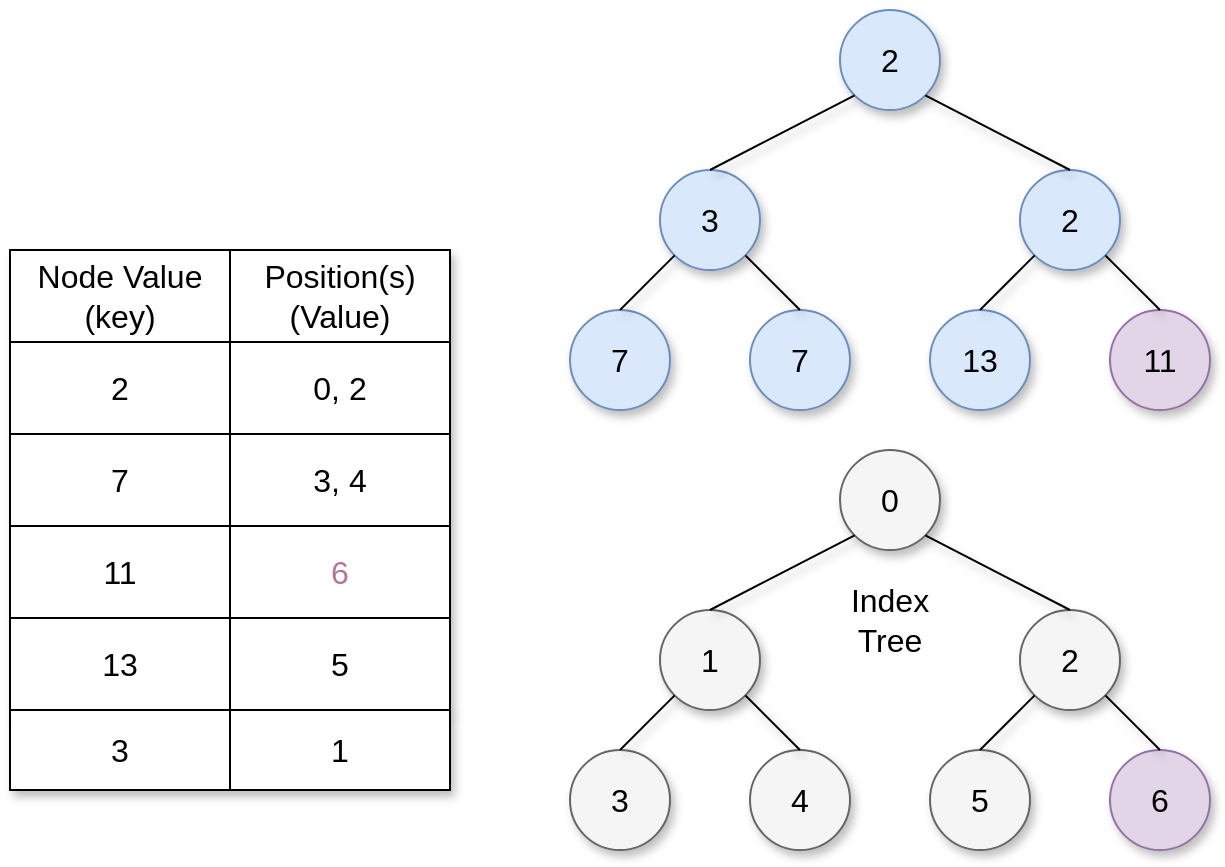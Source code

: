 <mxfile version="13.3.9" type="device"><diagram id="HnkrbffRcrG1nEDlBsZC" name="Página-1"><mxGraphModel dx="1753" dy="853" grid="1" gridSize="10" guides="1" tooltips="1" connect="1" arrows="1" fold="1" page="1" pageScale="1" pageWidth="850" pageHeight="1100" math="0" shadow="0"><root><mxCell id="0"/><mxCell id="1" parent="0"/><mxCell id="TWuZZA1x2KCaXhXGqfyx-1" value="" style="shape=table;html=1;whiteSpace=wrap;startSize=0;container=1;collapsible=0;childLayout=tableLayout;fontSize=16;shadow=1;sketch=0;" parent="1" vertex="1"><mxGeometry x="40" y="320" width="220" height="230" as="geometry"/></mxCell><mxCell id="TWuZZA1x2KCaXhXGqfyx-2" value="" style="shape=partialRectangle;html=1;whiteSpace=wrap;collapsible=0;dropTarget=0;pointerEvents=0;fillColor=none;top=0;left=0;bottom=0;right=0;points=[[0,0.5],[1,0.5]];portConstraint=eastwest;fontSize=16;shadow=1;sketch=0;" parent="TWuZZA1x2KCaXhXGqfyx-1" vertex="1"><mxGeometry width="220" height="46" as="geometry"/></mxCell><mxCell id="TWuZZA1x2KCaXhXGqfyx-3" value="Node Value&lt;br style=&quot;font-size: 16px;&quot;&gt;(key)" style="shape=partialRectangle;html=1;whiteSpace=wrap;connectable=0;overflow=hidden;fillColor=none;top=0;left=0;bottom=0;right=0;fontSize=16;shadow=1;sketch=0;" parent="TWuZZA1x2KCaXhXGqfyx-2" vertex="1"><mxGeometry width="110" height="46" as="geometry"/></mxCell><mxCell id="TWuZZA1x2KCaXhXGqfyx-4" value="Position(s)&lt;br style=&quot;font-size: 16px;&quot;&gt;(Value)" style="shape=partialRectangle;html=1;whiteSpace=wrap;connectable=0;overflow=hidden;fillColor=none;top=0;left=0;bottom=0;right=0;fontSize=16;shadow=1;sketch=0;" parent="TWuZZA1x2KCaXhXGqfyx-2" vertex="1"><mxGeometry x="110" width="110" height="46" as="geometry"/></mxCell><mxCell id="TWuZZA1x2KCaXhXGqfyx-5" value="" style="shape=partialRectangle;html=1;whiteSpace=wrap;collapsible=0;dropTarget=0;pointerEvents=0;fillColor=none;top=0;left=0;bottom=0;right=0;points=[[0,0.5],[1,0.5]];portConstraint=eastwest;fontSize=16;shadow=1;sketch=0;" parent="TWuZZA1x2KCaXhXGqfyx-1" vertex="1"><mxGeometry y="46" width="220" height="46" as="geometry"/></mxCell><mxCell id="TWuZZA1x2KCaXhXGqfyx-6" value="2" style="shape=partialRectangle;html=1;whiteSpace=wrap;connectable=0;overflow=hidden;fillColor=none;top=0;left=0;bottom=0;right=0;fontSize=16;shadow=1;sketch=0;" parent="TWuZZA1x2KCaXhXGqfyx-5" vertex="1"><mxGeometry width="110" height="46" as="geometry"/></mxCell><mxCell id="TWuZZA1x2KCaXhXGqfyx-7" value="0, 2" style="shape=partialRectangle;html=1;whiteSpace=wrap;connectable=0;overflow=hidden;fillColor=none;top=0;left=0;bottom=0;right=0;fontSize=16;shadow=1;sketch=0;" parent="TWuZZA1x2KCaXhXGqfyx-5" vertex="1"><mxGeometry x="110" width="110" height="46" as="geometry"/></mxCell><mxCell id="TWuZZA1x2KCaXhXGqfyx-8" value="" style="shape=partialRectangle;html=1;whiteSpace=wrap;collapsible=0;dropTarget=0;pointerEvents=0;fillColor=none;top=0;left=0;bottom=0;right=0;points=[[0,0.5],[1,0.5]];portConstraint=eastwest;fontSize=16;shadow=1;sketch=0;" parent="TWuZZA1x2KCaXhXGqfyx-1" vertex="1"><mxGeometry y="92" width="220" height="46" as="geometry"/></mxCell><mxCell id="TWuZZA1x2KCaXhXGqfyx-9" value="7" style="shape=partialRectangle;html=1;whiteSpace=wrap;connectable=0;overflow=hidden;fillColor=none;top=0;left=0;bottom=0;right=0;fontSize=16;shadow=1;sketch=0;" parent="TWuZZA1x2KCaXhXGqfyx-8" vertex="1"><mxGeometry width="110" height="46" as="geometry"/></mxCell><mxCell id="TWuZZA1x2KCaXhXGqfyx-10" value="3, 4" style="shape=partialRectangle;html=1;whiteSpace=wrap;connectable=0;overflow=hidden;fillColor=none;top=0;left=0;bottom=0;right=0;fontSize=16;shadow=1;sketch=0;" parent="TWuZZA1x2KCaXhXGqfyx-8" vertex="1"><mxGeometry x="110" width="110" height="46" as="geometry"/></mxCell><mxCell id="TWuZZA1x2KCaXhXGqfyx-11" value="" style="shape=partialRectangle;html=1;whiteSpace=wrap;collapsible=0;dropTarget=0;pointerEvents=0;fillColor=none;top=0;left=0;bottom=0;right=0;points=[[0,0.5],[1,0.5]];portConstraint=eastwest;fontSize=16;shadow=1;sketch=0;" parent="TWuZZA1x2KCaXhXGqfyx-1" vertex="1"><mxGeometry y="138" width="220" height="46" as="geometry"/></mxCell><mxCell id="TWuZZA1x2KCaXhXGqfyx-12" value="11" style="shape=partialRectangle;html=1;whiteSpace=wrap;connectable=0;overflow=hidden;fillColor=none;top=0;left=0;bottom=0;right=0;fontSize=16;shadow=1;sketch=0;" parent="TWuZZA1x2KCaXhXGqfyx-11" vertex="1"><mxGeometry width="110" height="46" as="geometry"/></mxCell><mxCell id="TWuZZA1x2KCaXhXGqfyx-13" value="&lt;font color=&quot;#b5739d&quot;&gt;6&lt;/font&gt;" style="shape=partialRectangle;html=1;whiteSpace=wrap;connectable=0;overflow=hidden;fillColor=none;top=0;left=0;bottom=0;right=0;fontSize=16;shadow=1;sketch=0;" parent="TWuZZA1x2KCaXhXGqfyx-11" vertex="1"><mxGeometry x="110" width="110" height="46" as="geometry"/></mxCell><mxCell id="TWuZZA1x2KCaXhXGqfyx-14" value="" style="shape=partialRectangle;html=1;whiteSpace=wrap;collapsible=0;dropTarget=0;pointerEvents=0;fillColor=none;top=0;left=0;bottom=0;right=0;points=[[0,0.5],[1,0.5]];portConstraint=eastwest;fontSize=16;shadow=1;sketch=0;" parent="TWuZZA1x2KCaXhXGqfyx-1" vertex="1"><mxGeometry y="184" width="220" height="46" as="geometry"/></mxCell><mxCell id="TWuZZA1x2KCaXhXGqfyx-15" value="13" style="shape=partialRectangle;html=1;whiteSpace=wrap;connectable=0;overflow=hidden;fillColor=none;top=0;left=0;bottom=0;right=0;fontSize=16;shadow=1;sketch=0;" parent="TWuZZA1x2KCaXhXGqfyx-14" vertex="1"><mxGeometry width="110" height="46" as="geometry"/></mxCell><mxCell id="TWuZZA1x2KCaXhXGqfyx-16" value="5" style="shape=partialRectangle;html=1;whiteSpace=wrap;connectable=0;overflow=hidden;fillColor=none;top=0;left=0;bottom=0;right=0;fontSize=16;shadow=1;sketch=0;" parent="TWuZZA1x2KCaXhXGqfyx-14" vertex="1"><mxGeometry x="110" width="110" height="46" as="geometry"/></mxCell><mxCell id="TWuZZA1x2KCaXhXGqfyx-17" value="" style="ellipse;whiteSpace=wrap;html=1;aspect=fixed;fontSize=16;fillColor=#dae8fc;strokeColor=#6c8ebf;shadow=1;sketch=0;" parent="1" vertex="1"><mxGeometry x="455" y="200" width="50" height="50" as="geometry"/></mxCell><mxCell id="TWuZZA1x2KCaXhXGqfyx-18" value="2" style="text;html=1;align=center;verticalAlign=middle;whiteSpace=wrap;rounded=0;fontSize=16;shadow=1;sketch=0;" parent="1" vertex="1"><mxGeometry x="460" y="215" width="40" height="20" as="geometry"/></mxCell><mxCell id="TWuZZA1x2KCaXhXGqfyx-19" value="" style="ellipse;whiteSpace=wrap;html=1;aspect=fixed;fontSize=16;fillColor=#dae8fc;strokeColor=#6c8ebf;shadow=1;sketch=0;" parent="1" vertex="1"><mxGeometry x="365" y="280" width="50" height="50" as="geometry"/></mxCell><mxCell id="TWuZZA1x2KCaXhXGqfyx-20" value="3" style="text;html=1;align=center;verticalAlign=middle;whiteSpace=wrap;rounded=0;fontSize=16;shadow=1;sketch=0;" parent="1" vertex="1"><mxGeometry x="370" y="295" width="40" height="20" as="geometry"/></mxCell><mxCell id="TWuZZA1x2KCaXhXGqfyx-21" value="" style="ellipse;whiteSpace=wrap;html=1;aspect=fixed;fontSize=16;fillColor=#dae8fc;strokeColor=#6c8ebf;shadow=1;sketch=0;" parent="1" vertex="1"><mxGeometry x="410" y="350" width="50" height="50" as="geometry"/></mxCell><mxCell id="TWuZZA1x2KCaXhXGqfyx-22" value="7" style="text;html=1;align=center;verticalAlign=middle;whiteSpace=wrap;rounded=0;fontSize=16;shadow=1;sketch=0;" parent="1" vertex="1"><mxGeometry x="415" y="365" width="40" height="20" as="geometry"/></mxCell><mxCell id="TWuZZA1x2KCaXhXGqfyx-23" value="" style="ellipse;whiteSpace=wrap;html=1;aspect=fixed;fontSize=16;fillColor=#dae8fc;strokeColor=#6c8ebf;shadow=1;sketch=0;" parent="1" vertex="1"><mxGeometry x="320" y="350" width="50" height="50" as="geometry"/></mxCell><mxCell id="TWuZZA1x2KCaXhXGqfyx-24" value="7" style="text;html=1;align=center;verticalAlign=middle;whiteSpace=wrap;rounded=0;fontSize=16;shadow=1;sketch=0;" parent="1" vertex="1"><mxGeometry x="325" y="365" width="40" height="20" as="geometry"/></mxCell><mxCell id="TWuZZA1x2KCaXhXGqfyx-25" value="" style="ellipse;whiteSpace=wrap;html=1;aspect=fixed;fontSize=16;fillColor=#dae8fc;strokeColor=#6c8ebf;shadow=1;sketch=0;" parent="1" vertex="1"><mxGeometry x="545" y="280" width="50" height="50" as="geometry"/></mxCell><mxCell id="TWuZZA1x2KCaXhXGqfyx-26" value="2" style="text;html=1;align=center;verticalAlign=middle;whiteSpace=wrap;rounded=0;fontSize=16;shadow=1;sketch=0;" parent="1" vertex="1"><mxGeometry x="550" y="295" width="40" height="20" as="geometry"/></mxCell><mxCell id="TWuZZA1x2KCaXhXGqfyx-27" value="" style="ellipse;whiteSpace=wrap;html=1;aspect=fixed;fontSize=16;fillColor=#e1d5e7;strokeColor=#9673a6;shadow=1;sketch=0;" parent="1" vertex="1"><mxGeometry x="590" y="350" width="50" height="50" as="geometry"/></mxCell><mxCell id="TWuZZA1x2KCaXhXGqfyx-28" value="11" style="text;html=1;align=center;verticalAlign=middle;whiteSpace=wrap;rounded=0;fontSize=16;shadow=1;sketch=0;" parent="1" vertex="1"><mxGeometry x="595" y="365" width="40" height="20" as="geometry"/></mxCell><mxCell id="TWuZZA1x2KCaXhXGqfyx-29" value="" style="ellipse;whiteSpace=wrap;html=1;aspect=fixed;fontSize=16;fillColor=#dae8fc;strokeColor=#6c8ebf;shadow=1;sketch=0;" parent="1" vertex="1"><mxGeometry x="500" y="350" width="50" height="50" as="geometry"/></mxCell><mxCell id="TWuZZA1x2KCaXhXGqfyx-30" value="13" style="text;html=1;align=center;verticalAlign=middle;whiteSpace=wrap;rounded=0;fontSize=16;shadow=1;sketch=0;" parent="1" vertex="1"><mxGeometry x="505" y="365" width="40" height="20" as="geometry"/></mxCell><mxCell id="TWuZZA1x2KCaXhXGqfyx-31" value="" style="endArrow=none;html=1;fontSize=16;entryX=0;entryY=1;entryDx=0;entryDy=0;exitX=0.5;exitY=0;exitDx=0;exitDy=0;shadow=1;sketch=0;" parent="1" source="TWuZZA1x2KCaXhXGqfyx-19" target="TWuZZA1x2KCaXhXGqfyx-17" edge="1"><mxGeometry width="50" height="50" relative="1" as="geometry"><mxPoint x="430" y="340" as="sourcePoint"/><mxPoint x="480" y="290" as="targetPoint"/></mxGeometry></mxCell><mxCell id="TWuZZA1x2KCaXhXGqfyx-32" value="" style="endArrow=none;html=1;fontSize=16;entryX=1;entryY=1;entryDx=0;entryDy=0;exitX=0.5;exitY=0;exitDx=0;exitDy=0;shadow=1;sketch=0;" parent="1" source="TWuZZA1x2KCaXhXGqfyx-25" target="TWuZZA1x2KCaXhXGqfyx-17" edge="1"><mxGeometry width="50" height="50" relative="1" as="geometry"><mxPoint x="570" y="270" as="sourcePoint"/><mxPoint x="500" y="390" as="targetPoint"/></mxGeometry></mxCell><mxCell id="TWuZZA1x2KCaXhXGqfyx-33" value="" style="endArrow=none;html=1;fontSize=16;exitX=0.5;exitY=0;exitDx=0;exitDy=0;shadow=1;sketch=0;" parent="1" source="TWuZZA1x2KCaXhXGqfyx-23" target="TWuZZA1x2KCaXhXGqfyx-19" edge="1"><mxGeometry width="50" height="50" relative="1" as="geometry"><mxPoint x="450" y="440" as="sourcePoint"/><mxPoint x="500" y="390" as="targetPoint"/></mxGeometry></mxCell><mxCell id="TWuZZA1x2KCaXhXGqfyx-34" value="" style="endArrow=none;html=1;fontSize=16;exitX=1;exitY=1;exitDx=0;exitDy=0;entryX=0.5;entryY=0;entryDx=0;entryDy=0;shadow=1;sketch=0;" parent="1" source="TWuZZA1x2KCaXhXGqfyx-19" target="TWuZZA1x2KCaXhXGqfyx-21" edge="1"><mxGeometry width="50" height="50" relative="1" as="geometry"><mxPoint x="450" y="440" as="sourcePoint"/><mxPoint x="500" y="390" as="targetPoint"/></mxGeometry></mxCell><mxCell id="TWuZZA1x2KCaXhXGqfyx-35" value="" style="endArrow=none;html=1;fontSize=16;entryX=0;entryY=1;entryDx=0;entryDy=0;exitX=0.5;exitY=0;exitDx=0;exitDy=0;shadow=1;sketch=0;" parent="1" source="TWuZZA1x2KCaXhXGqfyx-29" target="TWuZZA1x2KCaXhXGqfyx-25" edge="1"><mxGeometry width="50" height="50" relative="1" as="geometry"><mxPoint x="450" y="440" as="sourcePoint"/><mxPoint x="500" y="390" as="targetPoint"/></mxGeometry></mxCell><mxCell id="TWuZZA1x2KCaXhXGqfyx-36" value="" style="endArrow=none;html=1;fontSize=16;exitX=0.5;exitY=0;exitDx=0;exitDy=0;entryX=1;entryY=1;entryDx=0;entryDy=0;shadow=1;sketch=0;" parent="1" source="TWuZZA1x2KCaXhXGqfyx-27" target="TWuZZA1x2KCaXhXGqfyx-25" edge="1"><mxGeometry width="50" height="50" relative="1" as="geometry"><mxPoint x="450" y="440" as="sourcePoint"/><mxPoint x="500" y="390" as="targetPoint"/></mxGeometry></mxCell><mxCell id="TWuZZA1x2KCaXhXGqfyx-37" value="" style="ellipse;whiteSpace=wrap;html=1;aspect=fixed;fontSize=16;fillColor=#f5f5f5;strokeColor=#666666;shadow=1;sketch=0;fontColor=#333333;" parent="1" vertex="1"><mxGeometry x="455" y="420" width="50" height="50" as="geometry"/></mxCell><mxCell id="TWuZZA1x2KCaXhXGqfyx-38" value="0" style="text;html=1;align=center;verticalAlign=middle;whiteSpace=wrap;rounded=0;fontSize=16;shadow=1;sketch=0;" parent="1" vertex="1"><mxGeometry x="460" y="435" width="40" height="20" as="geometry"/></mxCell><mxCell id="TWuZZA1x2KCaXhXGqfyx-39" value="" style="ellipse;whiteSpace=wrap;html=1;aspect=fixed;fontSize=16;fillColor=#f5f5f5;strokeColor=#666666;fontColor=#333333;shadow=1;sketch=0;" parent="1" vertex="1"><mxGeometry x="365" y="500" width="50" height="50" as="geometry"/></mxCell><mxCell id="TWuZZA1x2KCaXhXGqfyx-40" value="1" style="text;html=1;align=center;verticalAlign=middle;whiteSpace=wrap;rounded=0;fontSize=16;shadow=1;sketch=0;" parent="1" vertex="1"><mxGeometry x="370" y="515" width="40" height="20" as="geometry"/></mxCell><mxCell id="TWuZZA1x2KCaXhXGqfyx-41" value="" style="ellipse;whiteSpace=wrap;html=1;aspect=fixed;fontSize=16;fillColor=#f5f5f5;strokeColor=#666666;fontColor=#333333;shadow=1;sketch=0;" parent="1" vertex="1"><mxGeometry x="410" y="570" width="50" height="50" as="geometry"/></mxCell><mxCell id="TWuZZA1x2KCaXhXGqfyx-42" value="4" style="text;html=1;align=center;verticalAlign=middle;whiteSpace=wrap;rounded=0;fontSize=16;shadow=1;sketch=0;" parent="1" vertex="1"><mxGeometry x="415" y="585" width="40" height="20" as="geometry"/></mxCell><mxCell id="TWuZZA1x2KCaXhXGqfyx-43" value="" style="ellipse;whiteSpace=wrap;html=1;aspect=fixed;fontSize=16;fillColor=#f5f5f5;strokeColor=#666666;shadow=1;sketch=0;fontColor=#333333;" parent="1" vertex="1"><mxGeometry x="320" y="570" width="50" height="50" as="geometry"/></mxCell><mxCell id="TWuZZA1x2KCaXhXGqfyx-44" value="3" style="text;html=1;align=center;verticalAlign=middle;whiteSpace=wrap;rounded=0;fontSize=16;shadow=1;sketch=0;" parent="1" vertex="1"><mxGeometry x="325" y="585" width="40" height="20" as="geometry"/></mxCell><mxCell id="TWuZZA1x2KCaXhXGqfyx-45" value="" style="ellipse;whiteSpace=wrap;html=1;aspect=fixed;fontSize=16;fillColor=#f5f5f5;strokeColor=#666666;fontColor=#333333;shadow=1;sketch=0;" parent="1" vertex="1"><mxGeometry x="545" y="500" width="50" height="50" as="geometry"/></mxCell><mxCell id="TWuZZA1x2KCaXhXGqfyx-46" value="2" style="text;html=1;align=center;verticalAlign=middle;whiteSpace=wrap;rounded=0;fontSize=16;shadow=1;sketch=0;" parent="1" vertex="1"><mxGeometry x="550" y="515" width="40" height="20" as="geometry"/></mxCell><mxCell id="TWuZZA1x2KCaXhXGqfyx-47" value="" style="ellipse;whiteSpace=wrap;html=1;aspect=fixed;fontSize=16;fillColor=#e1d5e7;strokeColor=#9673a6;shadow=1;sketch=0;" parent="1" vertex="1"><mxGeometry x="590" y="570" width="50" height="50" as="geometry"/></mxCell><mxCell id="TWuZZA1x2KCaXhXGqfyx-48" value="6" style="text;html=1;align=center;verticalAlign=middle;whiteSpace=wrap;rounded=0;fontSize=16;shadow=1;sketch=0;" parent="1" vertex="1"><mxGeometry x="595" y="585" width="40" height="20" as="geometry"/></mxCell><mxCell id="TWuZZA1x2KCaXhXGqfyx-49" value="" style="ellipse;whiteSpace=wrap;html=1;aspect=fixed;fontSize=16;fillColor=#f5f5f5;strokeColor=#666666;fontColor=#333333;shadow=1;sketch=0;" parent="1" vertex="1"><mxGeometry x="500" y="570" width="50" height="50" as="geometry"/></mxCell><mxCell id="TWuZZA1x2KCaXhXGqfyx-50" value="5" style="text;html=1;align=center;verticalAlign=middle;whiteSpace=wrap;rounded=0;fontSize=16;shadow=1;sketch=0;" parent="1" vertex="1"><mxGeometry x="505" y="585" width="40" height="20" as="geometry"/></mxCell><mxCell id="TWuZZA1x2KCaXhXGqfyx-51" value="" style="endArrow=none;html=1;fontSize=16;entryX=0;entryY=1;entryDx=0;entryDy=0;exitX=0.5;exitY=0;exitDx=0;exitDy=0;shadow=1;sketch=0;" parent="1" source="TWuZZA1x2KCaXhXGqfyx-39" target="TWuZZA1x2KCaXhXGqfyx-37" edge="1"><mxGeometry width="50" height="50" relative="1" as="geometry"><mxPoint x="430" y="560" as="sourcePoint"/><mxPoint x="480" y="510" as="targetPoint"/></mxGeometry></mxCell><mxCell id="TWuZZA1x2KCaXhXGqfyx-52" value="" style="endArrow=none;html=1;fontSize=16;entryX=1;entryY=1;entryDx=0;entryDy=0;exitX=0.5;exitY=0;exitDx=0;exitDy=0;shadow=1;sketch=0;" parent="1" source="TWuZZA1x2KCaXhXGqfyx-45" target="TWuZZA1x2KCaXhXGqfyx-37" edge="1"><mxGeometry width="50" height="50" relative="1" as="geometry"><mxPoint x="570" y="490" as="sourcePoint"/><mxPoint x="500" y="610" as="targetPoint"/></mxGeometry></mxCell><mxCell id="TWuZZA1x2KCaXhXGqfyx-53" value="" style="endArrow=none;html=1;fontSize=16;exitX=0.5;exitY=0;exitDx=0;exitDy=0;shadow=1;sketch=0;" parent="1" source="TWuZZA1x2KCaXhXGqfyx-43" target="TWuZZA1x2KCaXhXGqfyx-39" edge="1"><mxGeometry width="50" height="50" relative="1" as="geometry"><mxPoint x="450" y="660" as="sourcePoint"/><mxPoint x="500" y="610" as="targetPoint"/></mxGeometry></mxCell><mxCell id="TWuZZA1x2KCaXhXGqfyx-54" value="" style="endArrow=none;html=1;fontSize=16;exitX=1;exitY=1;exitDx=0;exitDy=0;entryX=0.5;entryY=0;entryDx=0;entryDy=0;shadow=1;sketch=0;" parent="1" source="TWuZZA1x2KCaXhXGqfyx-39" target="TWuZZA1x2KCaXhXGqfyx-41" edge="1"><mxGeometry width="50" height="50" relative="1" as="geometry"><mxPoint x="450" y="660" as="sourcePoint"/><mxPoint x="500" y="610" as="targetPoint"/></mxGeometry></mxCell><mxCell id="TWuZZA1x2KCaXhXGqfyx-55" value="" style="endArrow=none;html=1;fontSize=16;entryX=0;entryY=1;entryDx=0;entryDy=0;exitX=0.5;exitY=0;exitDx=0;exitDy=0;shadow=1;sketch=0;" parent="1" source="TWuZZA1x2KCaXhXGqfyx-49" target="TWuZZA1x2KCaXhXGqfyx-45" edge="1"><mxGeometry width="50" height="50" relative="1" as="geometry"><mxPoint x="450" y="660" as="sourcePoint"/><mxPoint x="500" y="610" as="targetPoint"/></mxGeometry></mxCell><mxCell id="TWuZZA1x2KCaXhXGqfyx-56" value="" style="endArrow=none;html=1;fontSize=16;exitX=0.5;exitY=0;exitDx=0;exitDy=0;entryX=1;entryY=1;entryDx=0;entryDy=0;shadow=1;sketch=0;" parent="1" source="TWuZZA1x2KCaXhXGqfyx-47" target="TWuZZA1x2KCaXhXGqfyx-45" edge="1"><mxGeometry width="50" height="50" relative="1" as="geometry"><mxPoint x="450" y="660" as="sourcePoint"/><mxPoint x="500" y="610" as="targetPoint"/></mxGeometry></mxCell><mxCell id="TWuZZA1x2KCaXhXGqfyx-57" value="Index Tree" style="text;html=1;strokeColor=none;fillColor=none;align=center;verticalAlign=middle;whiteSpace=wrap;rounded=0;fontSize=16;shadow=1;sketch=0;" parent="1" vertex="1"><mxGeometry x="460" y="495" width="40" height="20" as="geometry"/></mxCell><mxCell id="TWuZZA1x2KCaXhXGqfyx-58" value="" style="shape=table;html=1;whiteSpace=wrap;startSize=0;container=1;collapsible=0;childLayout=tableLayout;rounded=0;shadow=1;fillColor=#FFFFFF;" parent="1" vertex="1"><mxGeometry x="40" y="550" width="220" height="40" as="geometry"/></mxCell><mxCell id="TWuZZA1x2KCaXhXGqfyx-59" value="" style="shape=partialRectangle;html=1;whiteSpace=wrap;collapsible=0;dropTarget=0;pointerEvents=0;fillColor=none;top=0;left=0;bottom=0;right=0;points=[[0,0.5],[1,0.5]];portConstraint=eastwest;" parent="TWuZZA1x2KCaXhXGqfyx-58" vertex="1"><mxGeometry width="220" height="40" as="geometry"/></mxCell><mxCell id="TWuZZA1x2KCaXhXGqfyx-60" value="&lt;font style=&quot;font-size: 16px&quot;&gt;3&lt;/font&gt;" style="shape=partialRectangle;html=1;whiteSpace=wrap;connectable=0;overflow=hidden;fillColor=none;top=0;left=0;bottom=0;right=0;" parent="TWuZZA1x2KCaXhXGqfyx-59" vertex="1"><mxGeometry width="110" height="40" as="geometry"/></mxCell><mxCell id="TWuZZA1x2KCaXhXGqfyx-61" value="&lt;font style=&quot;font-size: 16px&quot;&gt;1&lt;/font&gt;" style="shape=partialRectangle;html=1;whiteSpace=wrap;connectable=0;overflow=hidden;fillColor=none;top=0;left=0;bottom=0;right=0;" parent="TWuZZA1x2KCaXhXGqfyx-59" vertex="1"><mxGeometry x="110" width="110" height="40" as="geometry"/></mxCell></root></mxGraphModel></diagram></mxfile>